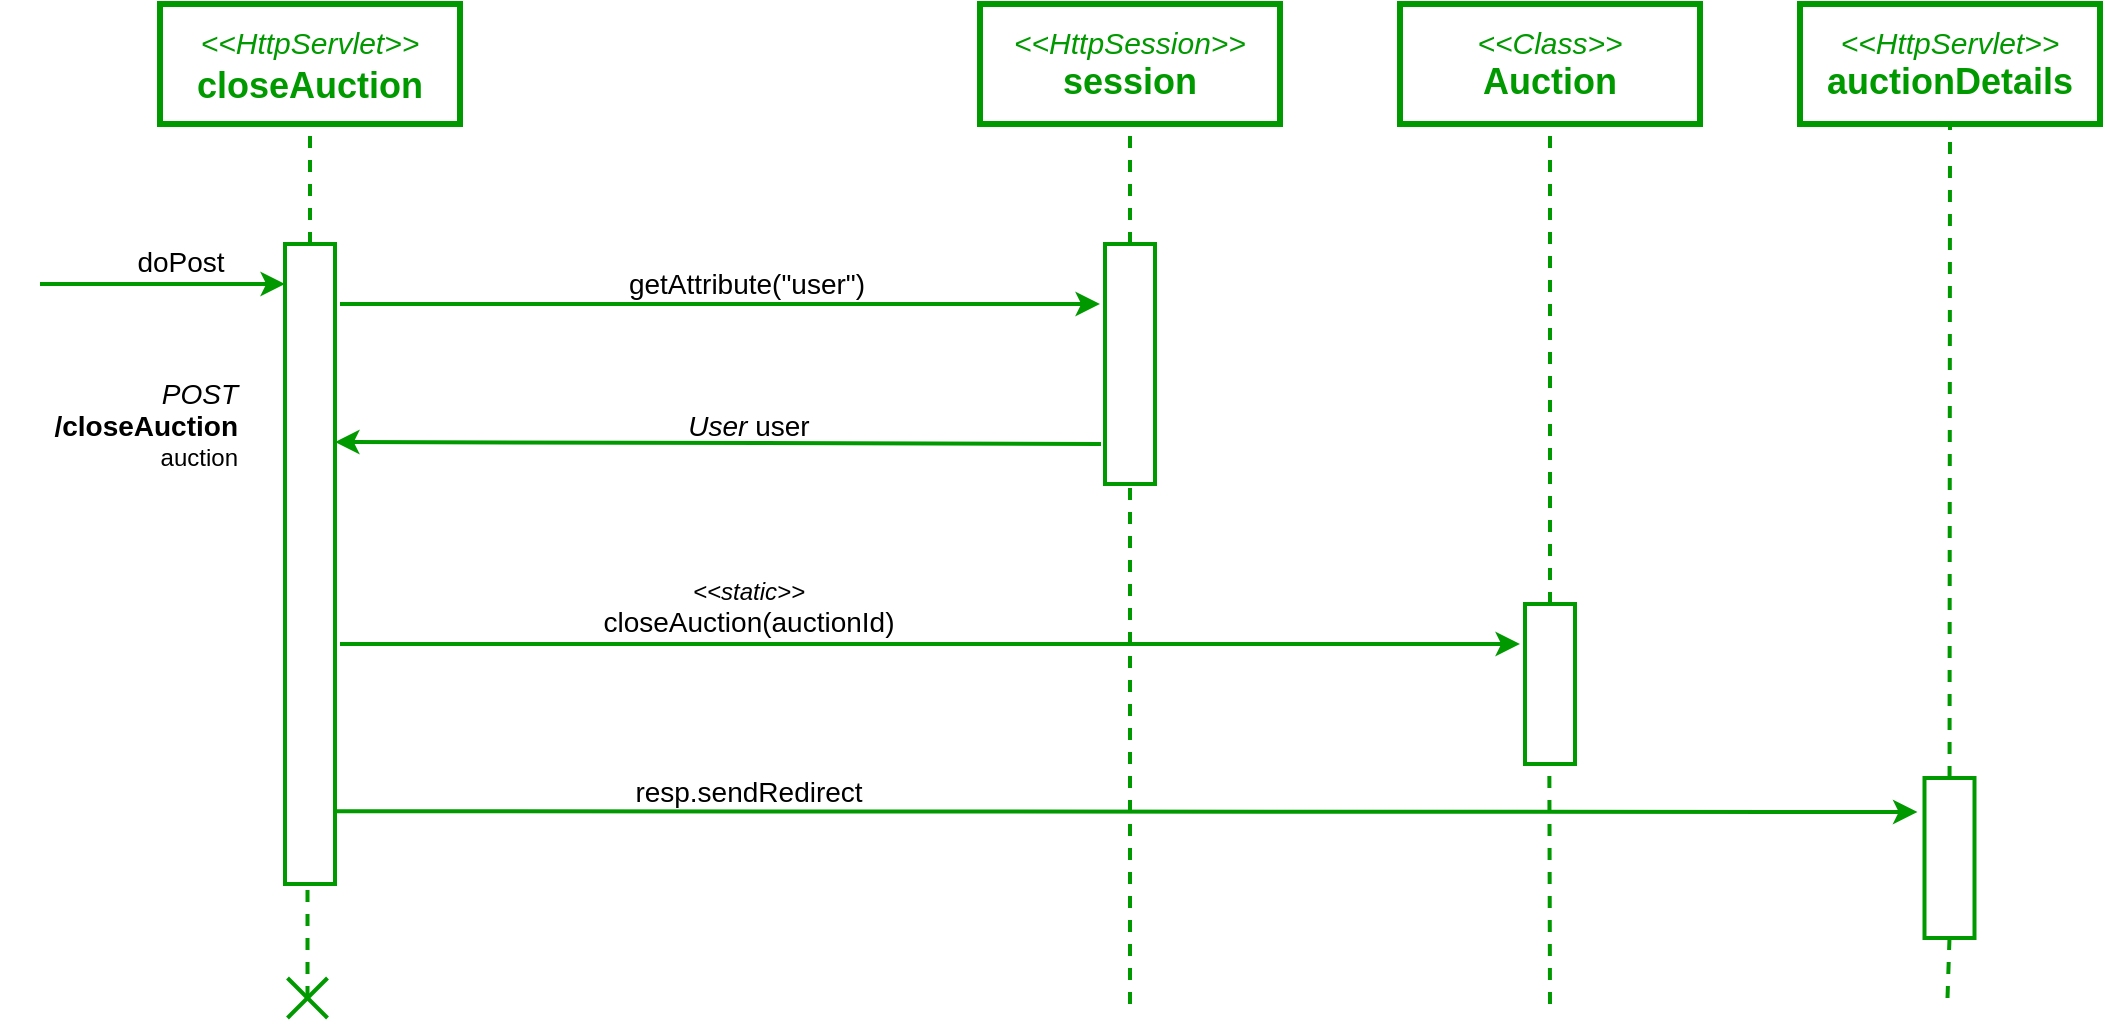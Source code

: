 <mxfile version="21.2.8" type="device">
  <diagram name="Page-1" id="IovuPlnuYOxv74p460Sw">
    <mxGraphModel dx="2518" dy="965" grid="1" gridSize="10" guides="1" tooltips="1" connect="1" arrows="1" fold="1" page="1" pageScale="1" pageWidth="850" pageHeight="1100" math="0" shadow="0">
      <root>
        <mxCell id="0" />
        <mxCell id="1" parent="0" />
        <mxCell id="tjZRGbeKw34wrT0C9eUE-2" value="&lt;i style=&quot;border-color: var(--border-color); color: rgb(0, 153, 0);&quot;&gt;&lt;font style=&quot;border-color: var(--border-color); font-size: 15px;&quot;&gt;&amp;lt;&amp;lt;HttpServlet&amp;gt;&amp;gt;&lt;/font&gt;&lt;/i&gt;&lt;font color=&quot;#009900&quot; style=&quot;&quot;&gt;&lt;b style=&quot;font-size: 18px;&quot;&gt;&lt;br&gt;closeAuction&lt;br&gt;&lt;/b&gt;&lt;/font&gt;" style="rounded=0;whiteSpace=wrap;html=1;strokeWidth=3;fillColor=default;strokeColor=#009900;" parent="1" vertex="1">
          <mxGeometry x="-160" y="220" width="150" height="60" as="geometry" />
        </mxCell>
        <mxCell id="tjZRGbeKw34wrT0C9eUE-3" value="&lt;font color=&quot;#009900&quot; style=&quot;&quot;&gt;&lt;i style=&quot;&quot;&gt;&lt;font style=&quot;font-size: 15px;&quot;&gt;&amp;lt;&amp;lt;Class&amp;gt;&amp;gt;&lt;/font&gt;&lt;/i&gt;&lt;br&gt;&lt;span style=&quot;font-size: 18px;&quot;&gt;&lt;b&gt;Auction&lt;/b&gt;&lt;/span&gt;&lt;br&gt;&lt;/font&gt;" style="rounded=0;whiteSpace=wrap;html=1;strokeWidth=3;fillColor=default;strokeColor=#009900;" parent="1" vertex="1">
          <mxGeometry x="460" y="220" width="150" height="60" as="geometry" />
        </mxCell>
        <mxCell id="tjZRGbeKw34wrT0C9eUE-4" value="" style="endArrow=none;html=1;rounded=0;entryX=0.5;entryY=1;entryDx=0;entryDy=0;strokeWidth=2;fillColor=#d5e8d4;strokeColor=#009900;dashed=1;" parent="1" source="tjZRGbeKw34wrT0C9eUE-6" target="tjZRGbeKw34wrT0C9eUE-2" edge="1">
          <mxGeometry width="50" height="50" relative="1" as="geometry">
            <mxPoint x="-85" y="670" as="sourcePoint" />
            <mxPoint x="160" y="440" as="targetPoint" />
          </mxGeometry>
        </mxCell>
        <mxCell id="tjZRGbeKw34wrT0C9eUE-5" value="" style="endArrow=none;html=1;rounded=0;entryX=0.5;entryY=1;entryDx=0;entryDy=0;strokeWidth=2;fillColor=#d5e8d4;strokeColor=#009900;dashed=1;" parent="1" source="tjZRGbeKw34wrT0C9eUE-10" target="tjZRGbeKw34wrT0C9eUE-3" edge="1">
          <mxGeometry width="50" height="50" relative="1" as="geometry">
            <mxPoint x="535" y="670" as="sourcePoint" />
            <mxPoint x="255" y="350" as="targetPoint" />
          </mxGeometry>
        </mxCell>
        <mxCell id="tjZRGbeKw34wrT0C9eUE-7" value="" style="endArrow=none;html=1;rounded=0;entryX=0.5;entryY=1;entryDx=0;entryDy=0;strokeWidth=2;fillColor=#d5e8d4;strokeColor=#009900;dashed=1;" parent="1" edge="1">
          <mxGeometry width="50" height="50" relative="1" as="geometry">
            <mxPoint x="-86.25" y="717" as="sourcePoint" />
            <mxPoint x="-86.25" y="657" as="targetPoint" />
          </mxGeometry>
        </mxCell>
        <mxCell id="tjZRGbeKw34wrT0C9eUE-6" value="" style="rounded=0;whiteSpace=wrap;html=1;fillColor=#FFFFFF;strokeWidth=2;strokeColor=#009900;" parent="1" vertex="1">
          <mxGeometry x="-97.5" y="340" width="25" height="320" as="geometry" />
        </mxCell>
        <mxCell id="tjZRGbeKw34wrT0C9eUE-9" value="" style="endArrow=none;html=1;rounded=0;strokeWidth=2;strokeColor=#009900;startArrow=classic;startFill=1;" parent="1" edge="1">
          <mxGeometry width="50" height="50" relative="1" as="geometry">
            <mxPoint x="520" y="540" as="sourcePoint" />
            <mxPoint x="-70" y="540" as="targetPoint" />
          </mxGeometry>
        </mxCell>
        <mxCell id="tjZRGbeKw34wrT0C9eUE-11" value="" style="endArrow=none;html=1;rounded=0;strokeWidth=2;fillColor=#d5e8d4;strokeColor=#009900;dashed=1;entryX=0.487;entryY=1.042;entryDx=0;entryDy=0;entryPerimeter=0;" parent="1" edge="1" target="tjZRGbeKw34wrT0C9eUE-10">
          <mxGeometry width="50" height="50" relative="1" as="geometry">
            <mxPoint x="535" y="720" as="sourcePoint" />
            <mxPoint x="534" y="620" as="targetPoint" />
          </mxGeometry>
        </mxCell>
        <mxCell id="tjZRGbeKw34wrT0C9eUE-10" value="" style="rounded=0;whiteSpace=wrap;html=1;fillColor=#FFFFFF;strokeWidth=2;strokeColor=#009900;" parent="1" vertex="1">
          <mxGeometry x="522.5" y="520" width="25" height="80" as="geometry" />
        </mxCell>
        <mxCell id="tjZRGbeKw34wrT0C9eUE-14" value="&lt;font color=&quot;#009900&quot; style=&quot;&quot;&gt;&lt;i style=&quot;&quot;&gt;&lt;font style=&quot;font-size: 15px;&quot;&gt;&amp;lt;&amp;lt;HttpServlet&amp;gt;&amp;gt;&lt;/font&gt;&lt;/i&gt;&lt;br&gt;&lt;span style=&quot;font-size: 18px;&quot;&gt;&lt;b&gt;auctionDetails&lt;/b&gt;&lt;/span&gt;&lt;br&gt;&lt;/font&gt;" style="rounded=0;whiteSpace=wrap;html=1;strokeWidth=3;fillColor=default;strokeColor=#009900;" parent="1" vertex="1">
          <mxGeometry x="660" y="220" width="150" height="60" as="geometry" />
        </mxCell>
        <mxCell id="tjZRGbeKw34wrT0C9eUE-15" value="" style="endArrow=none;html=1;rounded=0;entryX=0.5;entryY=1;entryDx=0;entryDy=0;strokeWidth=2;fillColor=#d5e8d4;strokeColor=#009900;dashed=1;" parent="1" source="tjZRGbeKw34wrT0C9eUE-17" target="tjZRGbeKw34wrT0C9eUE-14" edge="1">
          <mxGeometry width="50" height="50" relative="1" as="geometry">
            <mxPoint x="735" y="670" as="sourcePoint" />
            <mxPoint x="455" y="350" as="targetPoint" />
          </mxGeometry>
        </mxCell>
        <mxCell id="tjZRGbeKw34wrT0C9eUE-16" value="" style="endArrow=none;html=1;rounded=0;entryX=0.5;entryY=1;entryDx=0;entryDy=0;strokeWidth=2;fillColor=#d5e8d4;strokeColor=#009900;dashed=1;" parent="1" target="tjZRGbeKw34wrT0C9eUE-17" edge="1">
          <mxGeometry width="50" height="50" relative="1" as="geometry">
            <mxPoint x="733.75" y="717" as="sourcePoint" />
            <mxPoint x="733.75" y="477" as="targetPoint" />
          </mxGeometry>
        </mxCell>
        <mxCell id="tjZRGbeKw34wrT0C9eUE-17" value="" style="rounded=0;whiteSpace=wrap;html=1;fillColor=#FFFFFF;strokeWidth=2;strokeColor=#009900;" parent="1" vertex="1">
          <mxGeometry x="722.25" y="607" width="25" height="80" as="geometry" />
        </mxCell>
        <mxCell id="tjZRGbeKw34wrT0C9eUE-18" value="" style="endArrow=none;html=1;rounded=0;strokeWidth=2;strokeColor=#009900;startArrow=classic;startFill=1;entryX=1.049;entryY=0.611;entryDx=0;entryDy=0;entryPerimeter=0;" parent="1" edge="1">
          <mxGeometry width="50" height="50" relative="1" as="geometry">
            <mxPoint x="718.75" y="624" as="sourcePoint" />
            <mxPoint x="-72.525" y="623.64" as="targetPoint" />
          </mxGeometry>
        </mxCell>
        <mxCell id="tjZRGbeKw34wrT0C9eUE-19" value="&lt;font style=&quot;font-size: 14px;&quot;&gt;resp.sendRedirect&lt;/font&gt;" style="text;html=1;align=center;verticalAlign=middle;resizable=0;points=[];autosize=1;strokeColor=none;fillColor=none;" parent="1" vertex="1">
          <mxGeometry x="63.75" y="599" width="140" height="30" as="geometry" />
        </mxCell>
        <mxCell id="tjZRGbeKw34wrT0C9eUE-20" value="" style="endArrow=none;html=1;rounded=0;exitX=0;exitY=0.25;exitDx=0;exitDy=0;strokeWidth=2;strokeColor=#009900;startArrow=classic;startFill=1;" parent="1" edge="1">
          <mxGeometry width="50" height="50" relative="1" as="geometry">
            <mxPoint x="-97.5" y="360" as="sourcePoint" />
            <mxPoint x="-220" y="360" as="targetPoint" />
          </mxGeometry>
        </mxCell>
        <mxCell id="tjZRGbeKw34wrT0C9eUE-21" value="&lt;font style=&quot;font-size: 14px;&quot;&gt;doPost&lt;/font&gt;" style="text;html=1;align=center;verticalAlign=middle;resizable=0;points=[];autosize=1;strokeColor=none;fillColor=none;" parent="1" vertex="1">
          <mxGeometry x="-185" y="334" width="70" height="30" as="geometry" />
        </mxCell>
        <mxCell id="tjZRGbeKw34wrT0C9eUE-22" value="&lt;font style=&quot;font-size: 14px;&quot;&gt;&lt;i&gt;POST&lt;/i&gt;&lt;br&gt;&lt;b&gt;/closeAuction&lt;/b&gt;&lt;/font&gt;&lt;br&gt;auction" style="text;html=1;align=right;verticalAlign=middle;resizable=0;points=[];autosize=1;strokeColor=none;fillColor=none;" parent="1" vertex="1">
          <mxGeometry x="-240" y="400" width="120" height="60" as="geometry" />
        </mxCell>
        <mxCell id="tjZRGbeKw34wrT0C9eUE-23" value="&lt;font color=&quot;#009900&quot; style=&quot;&quot;&gt;&lt;span style=&quot;font-size: 15px;&quot;&gt;&lt;i&gt;&amp;lt;&amp;lt;HttpSession&amp;gt;&amp;gt;&lt;/i&gt;&lt;/span&gt;&lt;br&gt;&lt;span style=&quot;font-size: 18px;&quot;&gt;&lt;b&gt;session&lt;/b&gt;&lt;/span&gt;&lt;br&gt;&lt;/font&gt;" style="rounded=0;whiteSpace=wrap;html=1;strokeWidth=3;fillColor=default;strokeColor=#009900;" parent="1" vertex="1">
          <mxGeometry x="250" y="220" width="150" height="60" as="geometry" />
        </mxCell>
        <mxCell id="tjZRGbeKw34wrT0C9eUE-24" value="" style="endArrow=none;html=1;rounded=0;entryX=0.5;entryY=1;entryDx=0;entryDy=0;strokeWidth=2;fillColor=#d5e8d4;strokeColor=#009900;dashed=1;" parent="1" source="tjZRGbeKw34wrT0C9eUE-26" target="tjZRGbeKw34wrT0C9eUE-23" edge="1">
          <mxGeometry width="50" height="50" relative="1" as="geometry">
            <mxPoint x="325" y="670" as="sourcePoint" />
            <mxPoint x="45" y="350" as="targetPoint" />
          </mxGeometry>
        </mxCell>
        <mxCell id="tjZRGbeKw34wrT0C9eUE-25" value="" style="endArrow=none;html=1;rounded=0;entryX=0.5;entryY=1;entryDx=0;entryDy=0;strokeWidth=2;fillColor=#d5e8d4;strokeColor=#009900;dashed=1;" parent="1" target="tjZRGbeKw34wrT0C9eUE-26" edge="1">
          <mxGeometry width="50" height="50" relative="1" as="geometry">
            <mxPoint x="325" y="720" as="sourcePoint" />
            <mxPoint x="325" y="490" as="targetPoint" />
          </mxGeometry>
        </mxCell>
        <mxCell id="tjZRGbeKw34wrT0C9eUE-26" value="" style="rounded=0;whiteSpace=wrap;html=1;fillColor=#FFFFFF;strokeWidth=2;strokeColor=#009900;" parent="1" vertex="1">
          <mxGeometry x="312.5" y="340" width="25" height="120" as="geometry" />
        </mxCell>
        <mxCell id="tjZRGbeKw34wrT0C9eUE-27" value="" style="endArrow=none;html=1;rounded=0;strokeWidth=2;strokeColor=#009900;startArrow=classic;startFill=1;" parent="1" edge="1">
          <mxGeometry width="50" height="50" relative="1" as="geometry">
            <mxPoint x="310" y="370" as="sourcePoint" />
            <mxPoint x="-70" y="370" as="targetPoint" />
          </mxGeometry>
        </mxCell>
        <mxCell id="tjZRGbeKw34wrT0C9eUE-28" value="&lt;font style=&quot;font-size: 14px;&quot;&gt;getAttribute(&quot;user&quot;)&lt;/font&gt;" style="text;html=1;align=center;verticalAlign=middle;resizable=0;points=[];autosize=1;strokeColor=none;fillColor=none;" parent="1" vertex="1">
          <mxGeometry x="63" y="345" width="140" height="30" as="geometry" />
        </mxCell>
        <mxCell id="tjZRGbeKw34wrT0C9eUE-29" value="" style="endArrow=none;html=1;rounded=0;strokeWidth=2;strokeColor=#009900;startArrow=classic;startFill=1;entryX=0.999;entryY=0.091;entryDx=0;entryDy=0;entryPerimeter=0;" parent="1" edge="1">
          <mxGeometry width="50" height="50" relative="1" as="geometry">
            <mxPoint x="-72.5" y="439" as="sourcePoint" />
            <mxPoint x="310.5" y="440" as="targetPoint" />
          </mxGeometry>
        </mxCell>
        <mxCell id="tjZRGbeKw34wrT0C9eUE-30" value="&lt;font style=&quot;font-size: 14px;&quot;&gt;&lt;i&gt;User&lt;/i&gt; user&lt;/font&gt;" style="text;html=1;align=center;verticalAlign=middle;resizable=0;points=[];autosize=1;strokeColor=none;fillColor=none;" parent="1" vertex="1">
          <mxGeometry x="93.5" y="416" width="80" height="30" as="geometry" />
        </mxCell>
        <mxCell id="tjZRGbeKw34wrT0C9eUE-34" value="" style="group" parent="1" vertex="1" connectable="0">
          <mxGeometry x="-96.25" y="707" width="20" height="20" as="geometry" />
        </mxCell>
        <mxCell id="tjZRGbeKw34wrT0C9eUE-32" value="" style="endArrow=none;html=1;rounded=0;strokeWidth=2;fillColor=#d5e8d4;strokeColor=#009900;" parent="tjZRGbeKw34wrT0C9eUE-34" edge="1">
          <mxGeometry width="50" height="50" relative="1" as="geometry">
            <mxPoint y="20" as="sourcePoint" />
            <mxPoint x="20" as="targetPoint" />
          </mxGeometry>
        </mxCell>
        <mxCell id="tjZRGbeKw34wrT0C9eUE-33" value="" style="endArrow=none;html=1;rounded=0;strokeWidth=2;fillColor=#d5e8d4;strokeColor=#009900;" parent="tjZRGbeKw34wrT0C9eUE-34" edge="1">
          <mxGeometry width="50" height="50" relative="1" as="geometry">
            <mxPoint x="20" y="20" as="sourcePoint" />
            <mxPoint as="targetPoint" />
          </mxGeometry>
        </mxCell>
        <mxCell id="WfW-XW3aykbazM2NDH46-2" value="&lt;font style=&quot;&quot;&gt;&lt;i style=&quot;&quot;&gt;&lt;font style=&quot;font-size: 12px;&quot;&gt;&amp;lt;&amp;lt;static&amp;gt;&amp;gt;&lt;/font&gt;&lt;/i&gt;&lt;br&gt;&lt;span style=&quot;font-size: 14px;&quot;&gt;closeAuction(auctionId)&lt;/span&gt;&lt;/font&gt;" style="text;html=1;align=center;verticalAlign=middle;resizable=0;points=[];autosize=1;strokeColor=none;fillColor=none;" parent="1" vertex="1">
          <mxGeometry x="48.75" y="502" width="170" height="40" as="geometry" />
        </mxCell>
      </root>
    </mxGraphModel>
  </diagram>
</mxfile>

